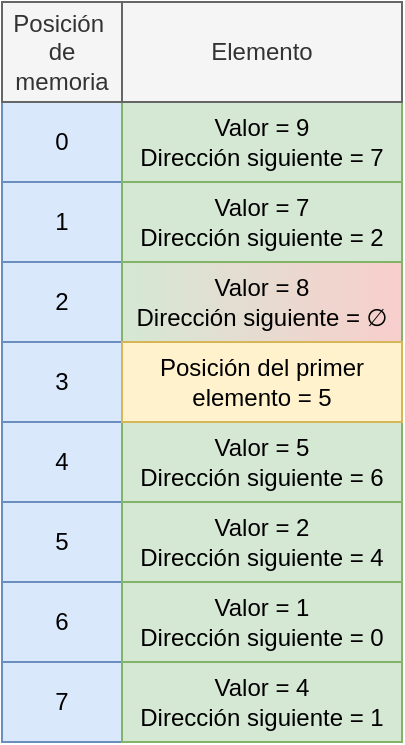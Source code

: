 <mxfile version="10.7.5" type="device"><diagram id="tQGQcqIualaBY9hf1__K" name="Page-1"><mxGraphModel dx="797" dy="426" grid="1" gridSize="10" guides="1" tooltips="1" connect="1" arrows="1" fold="1" page="1" pageScale="1" pageWidth="827" pageHeight="1169" math="0" shadow="0"><root><mxCell id="0"/><mxCell id="1" parent="0"/><mxCell id="r7mL6fbETfjE3wdQ5S29-16" value="0" style="rounded=0;whiteSpace=wrap;html=1;fillColor=#dae8fc;strokeColor=#6c8ebf;" vertex="1" parent="1"><mxGeometry x="10" y="60" width="60" height="40" as="geometry"/></mxCell><mxCell id="r7mL6fbETfjE3wdQ5S29-17" value="2" style="rounded=0;whiteSpace=wrap;html=1;fillColor=#dae8fc;strokeColor=#6c8ebf;" vertex="1" parent="1"><mxGeometry x="10" y="140" width="60" height="40" as="geometry"/></mxCell><mxCell id="r7mL6fbETfjE3wdQ5S29-18" value="1" style="rounded=0;whiteSpace=wrap;html=1;fillColor=#dae8fc;strokeColor=#6c8ebf;" vertex="1" parent="1"><mxGeometry x="10" y="100" width="60" height="40" as="geometry"/></mxCell><mxCell id="r7mL6fbETfjE3wdQ5S29-19" value="3" style="rounded=0;whiteSpace=wrap;html=1;fillColor=#dae8fc;strokeColor=#6c8ebf;" vertex="1" parent="1"><mxGeometry x="10" y="180" width="60" height="40" as="geometry"/></mxCell><mxCell id="r7mL6fbETfjE3wdQ5S29-20" value="4" style="rounded=0;whiteSpace=wrap;html=1;fillColor=#dae8fc;strokeColor=#6c8ebf;" vertex="1" parent="1"><mxGeometry x="10" y="220" width="60" height="40" as="geometry"/></mxCell><mxCell id="r7mL6fbETfjE3wdQ5S29-21" value="5" style="rounded=0;whiteSpace=wrap;html=1;fillColor=#dae8fc;strokeColor=#6c8ebf;" vertex="1" parent="1"><mxGeometry x="10" y="260" width="60" height="40" as="geometry"/></mxCell><mxCell id="r7mL6fbETfjE3wdQ5S29-22" value="6" style="rounded=0;whiteSpace=wrap;html=1;fillColor=#dae8fc;strokeColor=#6c8ebf;" vertex="1" parent="1"><mxGeometry x="10" y="300" width="60" height="40" as="geometry"/></mxCell><mxCell id="r7mL6fbETfjE3wdQ5S29-24" value="7" style="rounded=0;whiteSpace=wrap;html=1;fillColor=#dae8fc;strokeColor=#6c8ebf;" vertex="1" parent="1"><mxGeometry x="10" y="340" width="60" height="40" as="geometry"/></mxCell><mxCell id="r7mL6fbETfjE3wdQ5S29-25" value="Posición&amp;nbsp; de memoria" style="rounded=0;whiteSpace=wrap;html=1;fillColor=#f5f5f5;strokeColor=#666666;fontColor=#333333;" vertex="1" parent="1"><mxGeometry x="10" y="10" width="60" height="50" as="geometry"/></mxCell><mxCell id="r7mL6fbETfjE3wdQ5S29-26" value="&lt;div&gt;Valor = 8&lt;br&gt;&lt;/div&gt;&lt;div&gt;Dirección siguiente = &lt;span&gt;∅&lt;/span&gt;&lt;/div&gt;" style="rounded=0;whiteSpace=wrap;html=1;fillColor=#d5e8d4;strokeColor=#82b366;gradientDirection=east;gradientColor=#F8CECC;" vertex="1" parent="1"><mxGeometry x="70" y="140" width="140" height="40" as="geometry"/></mxCell><mxCell id="r7mL6fbETfjE3wdQ5S29-27" value="&lt;div&gt;Valor = 5&lt;/div&gt;&lt;div&gt;Dirección siguiente = 6&lt;/div&gt;" style="rounded=0;whiteSpace=wrap;html=1;fillColor=#d5e8d4;strokeColor=#82b366;" vertex="1" parent="1"><mxGeometry x="70" y="220" width="140" height="40" as="geometry"/></mxCell><mxCell id="r7mL6fbETfjE3wdQ5S29-28" value="&lt;div&gt;Valor = 1&lt;br&gt;&lt;/div&gt;&lt;div&gt;Dirección siguiente = 0&lt;br&gt;&lt;/div&gt;" style="rounded=0;whiteSpace=wrap;html=1;fillColor=#d5e8d4;strokeColor=#82b366;" vertex="1" parent="1"><mxGeometry x="70" y="300" width="140" height="40" as="geometry"/></mxCell><mxCell id="r7mL6fbETfjE3wdQ5S29-29" value="&lt;div&gt;Valor = 9&lt;br&gt;&lt;/div&gt;&lt;div&gt;Dirección siguiente = 7&lt;/div&gt;" style="rounded=0;whiteSpace=wrap;html=1;fillColor=#d5e8d4;strokeColor=#82b366;" vertex="1" parent="1"><mxGeometry x="70" y="60" width="140" height="40" as="geometry"/></mxCell><mxCell id="r7mL6fbETfjE3wdQ5S29-30" value="&lt;div&gt;Valor = 4&lt;br&gt;&lt;/div&gt;&lt;div&gt;Dirección siguiente = 1&lt;/div&gt;" style="rounded=0;whiteSpace=wrap;html=1;fillColor=#d5e8d4;strokeColor=#82b366;" vertex="1" parent="1"><mxGeometry x="70" y="340" width="140" height="40" as="geometry"/></mxCell><mxCell id="r7mL6fbETfjE3wdQ5S29-31" value="&lt;div&gt;Valor = 2&lt;br&gt;&lt;/div&gt;&lt;div&gt;Dirección siguiente = 4&lt;/div&gt;" style="rounded=0;whiteSpace=wrap;html=1;fillColor=#d5e8d4;strokeColor=#82b366;" vertex="1" parent="1"><mxGeometry x="70" y="260" width="140" height="40" as="geometry"/></mxCell><mxCell id="r7mL6fbETfjE3wdQ5S29-32" value="&lt;div&gt;Valor = 7&lt;br&gt;&lt;/div&gt;&lt;div&gt;Dirección siguiente = 2&lt;/div&gt;" style="rounded=0;whiteSpace=wrap;html=1;fillColor=#d5e8d4;strokeColor=#82b366;" vertex="1" parent="1"><mxGeometry x="70" y="100" width="140" height="40" as="geometry"/></mxCell><mxCell id="r7mL6fbETfjE3wdQ5S29-33" value="&lt;div&gt;Posición del primer elemento = 5&lt;span&gt;&lt;/span&gt;&lt;/div&gt;" style="rounded=0;whiteSpace=wrap;html=1;fillColor=#fff2cc;strokeColor=#d6b656;" vertex="1" parent="1"><mxGeometry x="70" y="180" width="140" height="40" as="geometry"/></mxCell><mxCell id="r7mL6fbETfjE3wdQ5S29-34" value="Elemento" style="rounded=0;whiteSpace=wrap;html=1;fillColor=#f5f5f5;strokeColor=#666666;fontColor=#333333;" vertex="1" parent="1"><mxGeometry x="70" y="10" width="140" height="50" as="geometry"/></mxCell></root></mxGraphModel></diagram></mxfile>